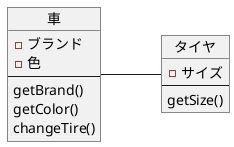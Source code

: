 @startuml
left to right direction
object "車" as k1 {
- ブランド
- 色
---
getBrand()
getColor()
changeTire()
}
object "タイヤ" as k2 {
- サイズ
---
getSize()
}
k1 -- k2
@enduml
